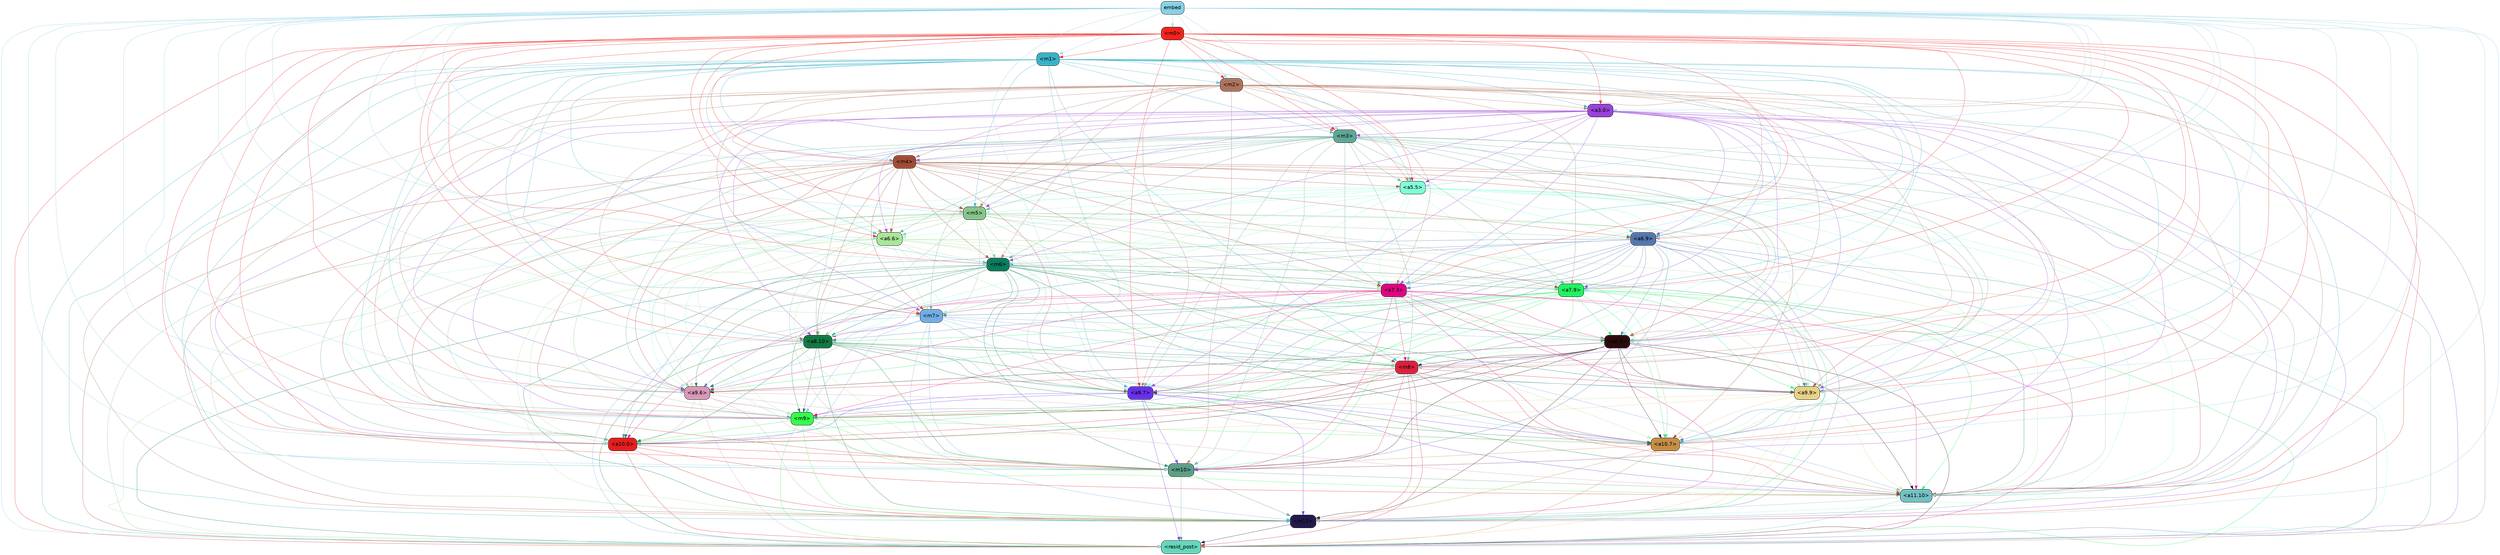 strict digraph "" {
	graph [bgcolor=transparent,
		layout=dot,
		overlap=false,
		splines=true
	];
	"<m11>"	[color=black,
		fillcolor="#221a4b",
		fontname=Helvetica,
		shape=box,
		style="filled, rounded"];
	"<resid_post>"	[color=black,
		fillcolor="#63d7bb",
		fontname=Helvetica,
		shape=box,
		style="filled, rounded"];
	"<m11>" -> "<resid_post>"	[color="#221a4b",
		penwidth=0.6];
	"<a11.10>"	[color=black,
		fillcolor="#73c0c3",
		fontname=Helvetica,
		shape=box,
		style="filled, rounded"];
	"<a11.10>" -> "<m11>"	[color="#73c0c3",
		penwidth=0.6];
	"<a11.10>" -> "<resid_post>"	[color="#73c0c3",
		penwidth=0.6];
	"<m10>"	[color=black,
		fillcolor="#5d9e87",
		fontname=Helvetica,
		shape=box,
		style="filled, rounded"];
	"<m10>" -> "<m11>"	[color="#5d9e87",
		penwidth=0.6];
	"<m10>" -> "<resid_post>"	[color="#5d9e87",
		penwidth=0.6];
	"<m10>" -> "<a11.10>"	[color="#5d9e87",
		penwidth=0.6];
	"<a10.7>"	[color=black,
		fillcolor="#c58d46",
		fontname=Helvetica,
		shape=box,
		style="filled, rounded"];
	"<a10.7>" -> "<m11>"	[color="#c58d46",
		penwidth=0.6];
	"<a10.7>" -> "<resid_post>"	[color="#c58d46",
		penwidth=0.6];
	"<a10.7>" -> "<a11.10>"	[color="#c58d46",
		penwidth=0.6];
	"<a10.7>" -> "<m10>"	[color="#c58d46",
		penwidth=0.6];
	"<a10.0>"	[color=black,
		fillcolor="#e41e1d",
		fontname=Helvetica,
		shape=box,
		style="filled, rounded"];
	"<a10.0>" -> "<m11>"	[color="#e41e1d",
		penwidth=0.6];
	"<a10.0>" -> "<resid_post>"	[color="#e41e1d",
		penwidth=0.6];
	"<a10.0>" -> "<a11.10>"	[color="#e41e1d",
		penwidth=0.6];
	"<a10.0>" -> "<m10>"	[color="#e41e1d",
		penwidth=0.6];
	"<m9>"	[color=black,
		fillcolor="#34fc49",
		fontname=Helvetica,
		shape=box,
		style="filled, rounded"];
	"<m9>" -> "<m11>"	[color="#34fc49",
		penwidth=0.6];
	"<m9>" -> "<resid_post>"	[color="#34fc49",
		penwidth=0.6];
	"<m9>" -> "<a11.10>"	[color="#34fc49",
		penwidth=0.6];
	"<m9>" -> "<m10>"	[color="#34fc49",
		penwidth=0.6];
	"<m9>" -> "<a10.7>"	[color="#34fc49",
		penwidth=0.6];
	"<m9>" -> "<a10.0>"	[color="#34fc49",
		penwidth=0.6];
	"<a9.9>"	[color=black,
		fillcolor="#e7d084",
		fontname=Helvetica,
		shape=box,
		style="filled, rounded"];
	"<a9.9>" -> "<m11>"	[color="#e7d084",
		penwidth=0.6];
	"<a9.9>" -> "<resid_post>"	[color="#e7d084",
		penwidth=0.6];
	"<a9.9>" -> "<a11.10>"	[color="#e7d084",
		penwidth=0.6];
	"<a9.9>" -> "<m10>"	[color="#e7d084",
		penwidth=0.6];
	"<a9.9>" -> "<a10.7>"	[color="#e7d084",
		penwidth=0.6];
	"<a9.9>" -> "<a10.0>"	[color="#e7d084",
		penwidth=0.6];
	"<a9.9>" -> "<m9>"	[color="#e7d084",
		penwidth=0.6];
	"<a9.7>"	[color=black,
		fillcolor="#6730eb",
		fontname=Helvetica,
		shape=box,
		style="filled, rounded"];
	"<a9.7>" -> "<m11>"	[color="#6730eb",
		penwidth=0.6];
	"<a9.7>" -> "<resid_post>"	[color="#6730eb",
		penwidth=0.6];
	"<a9.7>" -> "<a11.10>"	[color="#6730eb",
		penwidth=0.6];
	"<a9.7>" -> "<m10>"	[color="#6730eb",
		penwidth=0.6];
	"<a9.7>" -> "<a10.7>"	[color="#6730eb",
		penwidth=0.6];
	"<a9.7>" -> "<a10.0>"	[color="#6730eb",
		penwidth=0.6];
	"<a9.7>" -> "<m9>"	[color="#6730eb",
		penwidth=0.6];
	"<a9.6>"	[color=black,
		fillcolor="#d698b6",
		fontname=Helvetica,
		shape=box,
		style="filled, rounded"];
	"<a9.6>" -> "<m11>"	[color="#d698b6",
		penwidth=0.6];
	"<a9.6>" -> "<resid_post>"	[color="#d698b6",
		penwidth=0.6];
	"<a9.6>" -> "<a11.10>"	[color="#d698b6",
		penwidth=0.6];
	"<a9.6>" -> "<m10>"	[color="#d698b6",
		penwidth=0.6];
	"<a9.6>" -> "<a10.7>"	[color="#d698b6",
		penwidth=0.6];
	"<a9.6>" -> "<a10.0>"	[color="#d698b6",
		penwidth=0.6];
	"<a9.6>" -> "<m9>"	[color="#d698b6",
		penwidth=0.6];
	"<m8>"	[color=black,
		fillcolor="#db213d",
		fontname=Helvetica,
		shape=box,
		style="filled, rounded"];
	"<m8>" -> "<m11>"	[color="#db213d",
		penwidth=0.6];
	"<m8>" -> "<resid_post>"	[color="#db213d",
		penwidth=0.6];
	"<m8>" -> "<a11.10>"	[color="#db213d",
		penwidth=0.6];
	"<m8>" -> "<m10>"	[color="#db213d",
		penwidth=0.6];
	"<m8>" -> "<a10.7>"	[color="#db213d",
		penwidth=0.6];
	"<m8>" -> "<a10.0>"	[color="#db213d",
		penwidth=0.6];
	"<m8>" -> "<m9>"	[color="#db213d",
		penwidth=0.6];
	"<m8>" -> "<a9.9>"	[color="#db213d",
		penwidth=0.6];
	"<m8>" -> "<a9.7>"	[color="#db213d",
		penwidth=0.6];
	"<m8>" -> "<a9.6>"	[color="#db213d",
		penwidth=0.6];
	"<a8.10>"	[color=black,
		fillcolor="#127844",
		fontname=Helvetica,
		shape=box,
		style="filled, rounded"];
	"<a8.10>" -> "<m11>"	[color="#127844",
		penwidth=0.6];
	"<a8.10>" -> "<resid_post>"	[color="#127844",
		penwidth=0.6];
	"<a8.10>" -> "<a11.10>"	[color="#127844",
		penwidth=0.6];
	"<a8.10>" -> "<m10>"	[color="#127844",
		penwidth=0.6];
	"<a8.10>" -> "<a10.7>"	[color="#127844",
		penwidth=0.6];
	"<a8.10>" -> "<a10.0>"	[color="#127844",
		penwidth=0.6];
	"<a8.10>" -> "<m9>"	[color="#127844",
		penwidth=0.6];
	"<a8.10>" -> "<a9.9>"	[color="#127844",
		penwidth=0.6];
	"<a8.10>" -> "<a9.7>"	[color="#127844",
		penwidth=0.6];
	"<a8.10>" -> "<a9.6>"	[color="#127844",
		penwidth=0.6];
	"<a8.10>" -> "<m8>"	[color="#127844",
		penwidth=0.6];
	"<a8.6>"	[color=black,
		fillcolor="#2b0b0d",
		fontname=Helvetica,
		shape=box,
		style="filled, rounded"];
	"<a8.6>" -> "<m11>"	[color="#2b0b0d",
		penwidth=0.6];
	"<a8.6>" -> "<resid_post>"	[color="#2b0b0d",
		penwidth=0.6];
	"<a8.6>" -> "<a11.10>"	[color="#2b0b0d",
		penwidth=0.6];
	"<a8.6>" -> "<m10>"	[color="#2b0b0d",
		penwidth=0.6];
	"<a8.6>" -> "<a10.7>"	[color="#2b0b0d",
		penwidth=0.6];
	"<a8.6>" -> "<a10.0>"	[color="#2b0b0d",
		penwidth=0.6];
	"<a8.6>" -> "<m9>"	[color="#2b0b0d",
		penwidth=0.6];
	"<a8.6>" -> "<a9.9>"	[color="#2b0b0d",
		penwidth=0.6];
	"<a8.6>" -> "<a9.7>"	[color="#2b0b0d",
		penwidth=0.6];
	"<a8.6>" -> "<a9.6>"	[color="#2b0b0d",
		penwidth=0.6];
	"<a8.6>" -> "<m8>"	[color="#2b0b0d",
		penwidth=0.6];
	"<m7>"	[color=black,
		fillcolor="#6fade3",
		fontname=Helvetica,
		shape=box,
		style="filled, rounded"];
	"<m7>" -> "<m11>"	[color="#6fade3",
		penwidth=0.6];
	"<m7>" -> "<resid_post>"	[color="#6fade3",
		penwidth=0.6];
	"<m7>" -> "<a11.10>"	[color="#6fade3",
		penwidth=0.6];
	"<m7>" -> "<m10>"	[color="#6fade3",
		penwidth=0.6];
	"<m7>" -> "<a10.7>"	[color="#6fade3",
		penwidth=0.6];
	"<m7>" -> "<a10.0>"	[color="#6fade3",
		penwidth=0.6];
	"<m7>" -> "<m9>"	[color="#6fade3",
		penwidth=0.6];
	"<m7>" -> "<a9.9>"	[color="#6fade3",
		penwidth=0.6];
	"<m7>" -> "<a9.7>"	[color="#6fade3",
		penwidth=0.6];
	"<m7>" -> "<a9.6>"	[color="#6fade3",
		penwidth=0.6];
	"<m7>" -> "<m8>"	[color="#6fade3",
		penwidth=0.6];
	"<m7>" -> "<a8.10>"	[color="#6fade3",
		penwidth=0.6];
	"<m7>" -> "<a8.6>"	[color="#6fade3",
		penwidth=0.6];
	"<a7.9>"	[color=black,
		fillcolor="#1ef360",
		fontname=Helvetica,
		shape=box,
		style="filled, rounded"];
	"<a7.9>" -> "<m11>"	[color="#1ef360",
		penwidth=0.6];
	"<a7.9>" -> "<resid_post>"	[color="#1ef360",
		penwidth=0.6];
	"<a7.9>" -> "<a11.10>"	[color="#1ef360",
		penwidth=0.6];
	"<a7.9>" -> "<m10>"	[color="#1ef360",
		penwidth=0.6];
	"<a7.9>" -> "<a10.7>"	[color="#1ef360",
		penwidth=0.6];
	"<a7.9>" -> "<a10.0>"	[color="#1ef360",
		penwidth=0.6];
	"<a7.9>" -> "<m9>"	[color="#1ef360",
		penwidth=0.6];
	"<a7.9>" -> "<a9.9>"	[color="#1ef360",
		penwidth=0.6];
	"<a7.9>" -> "<a9.7>"	[color="#1ef360",
		penwidth=0.6];
	"<a7.9>" -> "<a9.6>"	[color="#1ef360",
		penwidth=0.6];
	"<a7.9>" -> "<m8>"	[color="#1ef360",
		penwidth=0.6];
	"<a7.9>" -> "<a8.10>"	[color="#1ef360",
		penwidth=0.6];
	"<a7.9>" -> "<a8.6>"	[color="#1ef360",
		penwidth=0.6];
	"<a7.9>" -> "<m7>"	[color="#1ef360",
		penwidth=0.6];
	"<a7.3>"	[color=black,
		fillcolor="#de0581",
		fontname=Helvetica,
		shape=box,
		style="filled, rounded"];
	"<a7.3>" -> "<m11>"	[color="#de0581",
		penwidth=0.6];
	"<a7.3>" -> "<resid_post>"	[color="#de0581",
		penwidth=0.6];
	"<a7.3>" -> "<a11.10>"	[color="#de0581",
		penwidth=0.6];
	"<a7.3>" -> "<m10>"	[color="#de0581",
		penwidth=0.6];
	"<a7.3>" -> "<a10.7>"	[color="#de0581",
		penwidth=0.6];
	"<a7.3>" -> "<a10.0>"	[color="#de0581",
		penwidth=0.6];
	"<a7.3>" -> "<m9>"	[color="#de0581",
		penwidth=0.6];
	"<a7.3>" -> "<a9.9>"	[color="#de0581",
		penwidth=0.6];
	"<a7.3>" -> "<a9.7>"	[color="#de0581",
		penwidth=0.6];
	"<a7.3>" -> "<a9.6>"	[color="#de0581",
		penwidth=0.6];
	"<a7.3>" -> "<m8>"	[color="#de0581",
		penwidth=0.6];
	"<a7.3>" -> "<a8.10>"	[color="#de0581",
		penwidth=0.6];
	"<a7.3>" -> "<a8.6>"	[color="#de0581",
		penwidth=0.6];
	"<a7.3>" -> "<m7>"	[color="#de0581",
		penwidth=0.6];
	"<m6>"	[color=black,
		fillcolor="#0a7c5c",
		fontname=Helvetica,
		shape=box,
		style="filled, rounded"];
	"<m6>" -> "<m11>"	[color="#0a7c5c",
		penwidth=0.6];
	"<m6>" -> "<resid_post>"	[color="#0a7c5c",
		penwidth=0.6];
	"<m6>" -> "<a11.10>"	[color="#0a7c5c",
		penwidth=0.6];
	"<m6>" -> "<m10>"	[color="#0a7c5c",
		penwidth=0.6];
	"<m6>" -> "<a10.7>"	[color="#0a7c5c",
		penwidth=0.6];
	"<m6>" -> "<a10.0>"	[color="#0a7c5c",
		penwidth=0.6];
	"<m6>" -> "<m9>"	[color="#0a7c5c",
		penwidth=0.6];
	"<m6>" -> "<a9.9>"	[color="#0a7c5c",
		penwidth=0.6];
	"<m6>" -> "<a9.7>"	[color="#0a7c5c",
		penwidth=0.6];
	"<m6>" -> "<a9.6>"	[color="#0a7c5c",
		penwidth=0.6];
	"<m6>" -> "<m8>"	[color="#0a7c5c",
		penwidth=0.6];
	"<m6>" -> "<a8.10>"	[color="#0a7c5c",
		penwidth=0.6];
	"<m6>" -> "<a8.6>"	[color="#0a7c5c",
		penwidth=0.6];
	"<m6>" -> "<m7>"	[color="#0a7c5c",
		penwidth=0.6];
	"<m6>" -> "<a7.9>"	[color="#0a7c5c",
		penwidth=0.6];
	"<m6>" -> "<a7.3>"	[color="#0a7c5c",
		penwidth=0.6];
	"<a6.9>"	[color=black,
		fillcolor="#5375ad",
		fontname=Helvetica,
		shape=box,
		style="filled, rounded"];
	"<a6.9>" -> "<m11>"	[color="#5375ad",
		penwidth=0.6];
	"<a6.9>" -> "<resid_post>"	[color="#5375ad",
		penwidth=0.6];
	"<a6.9>" -> "<a11.10>"	[color="#5375ad",
		penwidth=0.6];
	"<a6.9>" -> "<m10>"	[color="#5375ad",
		penwidth=0.6];
	"<a6.9>" -> "<a10.7>"	[color="#5375ad",
		penwidth=0.6];
	"<a6.9>" -> "<a10.0>"	[color="#5375ad",
		penwidth=0.6];
	"<a6.9>" -> "<m9>"	[color="#5375ad",
		penwidth=0.6];
	"<a6.9>" -> "<a9.9>"	[color="#5375ad",
		penwidth=0.6];
	"<a6.9>" -> "<a9.7>"	[color="#5375ad",
		penwidth=0.6];
	"<a6.9>" -> "<a9.6>"	[color="#5375ad",
		penwidth=0.6];
	"<a6.9>" -> "<m8>"	[color="#5375ad",
		penwidth=0.6];
	"<a6.9>" -> "<a8.10>"	[color="#5375ad",
		penwidth=0.6];
	"<a6.9>" -> "<a8.6>"	[color="#5375ad",
		penwidth=0.6];
	"<a6.9>" -> "<m7>"	[color="#5375ad",
		penwidth=0.6];
	"<a6.9>" -> "<a7.9>"	[color="#5375ad",
		penwidth=0.6];
	"<a6.9>" -> "<a7.3>"	[color="#5375ad",
		penwidth=0.6];
	"<a6.9>" -> "<m6>"	[color="#5375ad",
		penwidth=0.6];
	"<a6.6>"	[color=black,
		fillcolor="#a7e698",
		fontname=Helvetica,
		shape=box,
		style="filled, rounded"];
	"<a6.6>" -> "<m11>"	[color="#a7e698",
		penwidth=0.6];
	"<a6.6>" -> "<resid_post>"	[color="#a7e698",
		penwidth=0.6];
	"<a6.6>" -> "<a11.10>"	[color="#a7e698",
		penwidth=0.6];
	"<a6.6>" -> "<m10>"	[color="#a7e698",
		penwidth=0.6];
	"<a6.6>" -> "<a10.7>"	[color="#a7e698",
		penwidth=0.6];
	"<a6.6>" -> "<a10.0>"	[color="#a7e698",
		penwidth=0.6];
	"<a6.6>" -> "<m9>"	[color="#a7e698",
		penwidth=0.6];
	"<a6.6>" -> "<a9.9>"	[color="#a7e698",
		penwidth=0.6];
	"<a6.6>" -> "<a9.7>"	[color="#a7e698",
		penwidth=0.6];
	"<a6.6>" -> "<a9.6>"	[color="#a7e698",
		penwidth=0.6];
	"<a6.6>" -> "<m8>"	[color="#a7e698",
		penwidth=0.6];
	"<a6.6>" -> "<a8.10>"	[color="#a7e698",
		penwidth=0.6];
	"<a6.6>" -> "<a8.6>"	[color="#a7e698",
		penwidth=0.6];
	"<a6.6>" -> "<m7>"	[color="#a7e698",
		penwidth=0.6];
	"<a6.6>" -> "<a7.9>"	[color="#a7e698",
		penwidth=0.6];
	"<a6.6>" -> "<a7.3>"	[color="#a7e698",
		penwidth=0.6];
	"<a6.6>" -> "<m6>"	[color="#a7e698",
		penwidth=0.6];
	"<m5>"	[color=black,
		fillcolor="#86c58a",
		fontname=Helvetica,
		shape=box,
		style="filled, rounded"];
	"<m5>" -> "<m11>"	[color="#86c58a",
		penwidth=0.6];
	"<m5>" -> "<resid_post>"	[color="#86c58a",
		penwidth=0.6];
	"<m5>" -> "<a11.10>"	[color="#86c58a",
		penwidth=0.6];
	"<m5>" -> "<m10>"	[color="#86c58a",
		penwidth=0.6];
	"<m5>" -> "<a10.7>"	[color="#86c58a",
		penwidth=0.6];
	"<m5>" -> "<a10.0>"	[color="#86c58a",
		penwidth=0.6];
	"<m5>" -> "<m9>"	[color="#86c58a",
		penwidth=0.6];
	"<m5>" -> "<a9.9>"	[color="#86c58a",
		penwidth=0.6];
	"<m5>" -> "<a9.7>"	[color="#86c58a",
		penwidth=0.6];
	"<m5>" -> "<a9.6>"	[color="#86c58a",
		penwidth=0.6];
	"<m5>" -> "<m8>"	[color="#86c58a",
		penwidth=0.6];
	"<m5>" -> "<a8.10>"	[color="#86c58a",
		penwidth=0.6];
	"<m5>" -> "<a8.6>"	[color="#86c58a",
		penwidth=0.6];
	"<m5>" -> "<m7>"	[color="#86c58a",
		penwidth=0.6];
	"<m5>" -> "<a7.9>"	[color="#86c58a",
		penwidth=0.6];
	"<m5>" -> "<a7.3>"	[color="#86c58a",
		penwidth=0.6];
	"<m5>" -> "<m6>"	[color="#86c58a",
		penwidth=0.6];
	"<m5>" -> "<a6.9>"	[color="#86c58a",
		penwidth=0.6];
	"<m5>" -> "<a6.6>"	[color="#86c58a",
		penwidth=0.6];
	"<a5.5>"	[color=black,
		fillcolor="#81fed6",
		fontname=Helvetica,
		shape=box,
		style="filled, rounded"];
	"<a5.5>" -> "<m11>"	[color="#81fed6",
		penwidth=0.6];
	"<a5.5>" -> "<resid_post>"	[color="#81fed6",
		penwidth=0.6];
	"<a5.5>" -> "<a11.10>"	[color="#81fed6",
		penwidth=0.6];
	"<a5.5>" -> "<m10>"	[color="#81fed6",
		penwidth=0.6];
	"<a5.5>" -> "<a10.7>"	[color="#81fed6",
		penwidth=0.6];
	"<a5.5>" -> "<a10.0>"	[color="#81fed6",
		penwidth=0.6];
	"<a5.5>" -> "<m9>"	[color="#81fed6",
		penwidth=0.6];
	"<a5.5>" -> "<a9.9>"	[color="#81fed6",
		penwidth=0.6];
	"<a5.5>" -> "<a9.7>"	[color="#81fed6",
		penwidth=0.6];
	"<a5.5>" -> "<a9.6>"	[color="#81fed6",
		penwidth=0.6];
	"<a5.5>" -> "<m8>"	[color="#81fed6",
		penwidth=0.6];
	"<a5.5>" -> "<a8.10>"	[color="#81fed6",
		penwidth=0.6];
	"<a5.5>" -> "<a8.6>"	[color="#81fed6",
		penwidth=0.6];
	"<a5.5>" -> "<m7>"	[color="#81fed6",
		penwidth=0.6];
	"<a5.5>" -> "<a7.9>"	[color="#81fed6",
		penwidth=0.6];
	"<a5.5>" -> "<a7.3>"	[color="#81fed6",
		penwidth=0.6];
	"<a5.5>" -> "<m6>"	[color="#81fed6",
		penwidth=0.6];
	"<a5.5>" -> "<a6.9>"	[color="#81fed6",
		penwidth=0.6];
	"<a5.5>" -> "<a6.6>"	[color="#81fed6",
		penwidth=0.6];
	"<a5.5>" -> "<m5>"	[color="#81fed6",
		penwidth=0.6];
	"<m4>"	[color=black,
		fillcolor="#a04a33",
		fontname=Helvetica,
		shape=box,
		style="filled, rounded"];
	"<m4>" -> "<m11>"	[color="#a04a33",
		penwidth=0.6];
	"<m4>" -> "<resid_post>"	[color="#a04a33",
		penwidth=0.6];
	"<m4>" -> "<a11.10>"	[color="#a04a33",
		penwidth=0.6];
	"<m4>" -> "<m10>"	[color="#a04a33",
		penwidth=0.6];
	"<m4>" -> "<a10.7>"	[color="#a04a33",
		penwidth=0.6];
	"<m4>" -> "<a10.0>"	[color="#a04a33",
		penwidth=0.6];
	"<m4>" -> "<m9>"	[color="#a04a33",
		penwidth=0.6];
	"<m4>" -> "<a9.9>"	[color="#a04a33",
		penwidth=0.6];
	"<m4>" -> "<a9.7>"	[color="#a04a33",
		penwidth=0.6];
	"<m4>" -> "<a9.6>"	[color="#a04a33",
		penwidth=0.6];
	"<m4>" -> "<m8>"	[color="#a04a33",
		penwidth=0.6];
	"<m4>" -> "<a8.10>"	[color="#a04a33",
		penwidth=0.6];
	"<m4>" -> "<a8.6>"	[color="#a04a33",
		penwidth=0.6];
	"<m4>" -> "<m7>"	[color="#a04a33",
		penwidth=0.6];
	"<m4>" -> "<a7.9>"	[color="#a04a33",
		penwidth=0.6];
	"<m4>" -> "<a7.3>"	[color="#a04a33",
		penwidth=0.6];
	"<m4>" -> "<m6>"	[color="#a04a33",
		penwidth=0.6];
	"<m4>" -> "<a6.9>"	[color="#a04a33",
		penwidth=0.6];
	"<m4>" -> "<a6.6>"	[color="#a04a33",
		penwidth=0.6];
	"<m4>" -> "<m5>"	[color="#a04a33",
		penwidth=0.6];
	"<m4>" -> "<a5.5>"	[color="#a04a33",
		penwidth=0.6];
	"<m3>"	[color=black,
		fillcolor="#5ea695",
		fontname=Helvetica,
		shape=box,
		style="filled, rounded"];
	"<m3>" -> "<m11>"	[color="#5ea695",
		penwidth=0.6];
	"<m3>" -> "<resid_post>"	[color="#5ea695",
		penwidth=0.6];
	"<m3>" -> "<a11.10>"	[color="#5ea695",
		penwidth=0.6];
	"<m3>" -> "<m10>"	[color="#5ea695",
		penwidth=0.6];
	"<m3>" -> "<a10.7>"	[color="#5ea695",
		penwidth=0.6];
	"<m3>" -> "<a10.0>"	[color="#5ea695",
		penwidth=0.6];
	"<m3>" -> "<m9>"	[color="#5ea695",
		penwidth=0.6];
	"<m3>" -> "<a9.9>"	[color="#5ea695",
		penwidth=0.6];
	"<m3>" -> "<a9.7>"	[color="#5ea695",
		penwidth=0.6];
	"<m3>" -> "<a9.6>"	[color="#5ea695",
		penwidth=0.6];
	"<m3>" -> "<m8>"	[color="#5ea695",
		penwidth=0.6];
	"<m3>" -> "<a8.10>"	[color="#5ea695",
		penwidth=0.6];
	"<m3>" -> "<a8.6>"	[color="#5ea695",
		penwidth=0.6];
	"<m3>" -> "<m7>"	[color="#5ea695",
		penwidth=0.6];
	"<m3>" -> "<a7.9>"	[color="#5ea695",
		penwidth=0.6];
	"<m3>" -> "<a7.3>"	[color="#5ea695",
		penwidth=0.6];
	"<m3>" -> "<m6>"	[color="#5ea695",
		penwidth=0.6];
	"<m3>" -> "<a6.9>"	[color="#5ea695",
		penwidth=0.6];
	"<m3>" -> "<a6.6>"	[color="#5ea695",
		penwidth=0.6];
	"<m3>" -> "<m5>"	[color="#5ea695",
		penwidth=0.6];
	"<m3>" -> "<a5.5>"	[color="#5ea695",
		penwidth=0.6];
	"<m3>" -> "<m4>"	[color="#5ea695",
		penwidth=0.6];
	"<a3.0>"	[color=black,
		fillcolor="#9842da",
		fontname=Helvetica,
		shape=box,
		style="filled, rounded"];
	"<a3.0>" -> "<m11>"	[color="#9842da",
		penwidth=0.6];
	"<a3.0>" -> "<resid_post>"	[color="#9842da",
		penwidth=0.6];
	"<a3.0>" -> "<a11.10>"	[color="#9842da",
		penwidth=0.6];
	"<a3.0>" -> "<m10>"	[color="#9842da",
		penwidth=0.6];
	"<a3.0>" -> "<a10.7>"	[color="#9842da",
		penwidth=0.6];
	"<a3.0>" -> "<a10.0>"	[color="#9842da",
		penwidth=0.6];
	"<a3.0>" -> "<m9>"	[color="#9842da",
		penwidth=0.6];
	"<a3.0>" -> "<a9.9>"	[color="#9842da",
		penwidth=0.6];
	"<a3.0>" -> "<a9.7>"	[color="#9842da",
		penwidth=0.6];
	"<a3.0>" -> "<a9.6>"	[color="#9842da",
		penwidth=0.6];
	"<a3.0>" -> "<m8>"	[color="#9842da",
		penwidth=0.6];
	"<a3.0>" -> "<a8.10>"	[color="#9842da",
		penwidth=0.6];
	"<a3.0>" -> "<a8.6>"	[color="#9842da",
		penwidth=0.6];
	"<a3.0>" -> "<m7>"	[color="#9842da",
		penwidth=0.6];
	"<a3.0>" -> "<a7.9>"	[color="#9842da",
		penwidth=0.6];
	"<a3.0>" -> "<a7.3>"	[color="#9842da",
		penwidth=0.6];
	"<a3.0>" -> "<m6>"	[color="#9842da",
		penwidth=0.6];
	"<a3.0>" -> "<a6.9>"	[color="#9842da",
		penwidth=0.6];
	"<a3.0>" -> "<a6.6>"	[color="#9842da",
		penwidth=0.6];
	"<a3.0>" -> "<m5>"	[color="#9842da",
		penwidth=0.6];
	"<a3.0>" -> "<a5.5>"	[color="#9842da",
		penwidth=0.6];
	"<a3.0>" -> "<m4>"	[color="#9842da",
		penwidth=0.6];
	"<a3.0>" -> "<m3>"	[color="#9842da",
		penwidth=0.6];
	"<m2>"	[color=black,
		fillcolor="#ad735c",
		fontname=Helvetica,
		shape=box,
		style="filled, rounded"];
	"<m2>" -> "<m11>"	[color="#ad735c",
		penwidth=0.6];
	"<m2>" -> "<resid_post>"	[color="#ad735c",
		penwidth=0.6];
	"<m2>" -> "<a11.10>"	[color="#ad735c",
		penwidth=0.6];
	"<m2>" -> "<m10>"	[color="#ad735c",
		penwidth=0.6];
	"<m2>" -> "<a10.7>"	[color="#ad735c",
		penwidth=0.6];
	"<m2>" -> "<a10.0>"	[color="#ad735c",
		penwidth=0.6];
	"<m2>" -> "<m9>"	[color="#ad735c",
		penwidth=0.6];
	"<m2>" -> "<a9.9>"	[color="#ad735c",
		penwidth=0.6];
	"<m2>" -> "<a9.7>"	[color="#ad735c",
		penwidth=0.6];
	"<m2>" -> "<a9.6>"	[color="#ad735c",
		penwidth=0.6];
	"<m2>" -> "<m8>"	[color="#ad735c",
		penwidth=0.6];
	"<m2>" -> "<a8.10>"	[color="#ad735c",
		penwidth=0.6];
	"<m2>" -> "<a8.6>"	[color="#ad735c",
		penwidth=0.6];
	"<m2>" -> "<m7>"	[color="#ad735c",
		penwidth=0.6];
	"<m2>" -> "<a7.9>"	[color="#ad735c",
		penwidth=0.6];
	"<m2>" -> "<a7.3>"	[color="#ad735c",
		penwidth=0.6];
	"<m2>" -> "<m6>"	[color="#ad735c",
		penwidth=0.6];
	"<m2>" -> "<a6.9>"	[color="#ad735c",
		penwidth=0.6];
	"<m2>" -> "<a6.6>"	[color="#ad735c",
		penwidth=0.6];
	"<m2>" -> "<m5>"	[color="#ad735c",
		penwidth=0.6];
	"<m2>" -> "<a5.5>"	[color="#ad735c",
		penwidth=0.6];
	"<m2>" -> "<m4>"	[color="#ad735c",
		penwidth=0.6];
	"<m2>" -> "<m3>"	[color="#ad735c",
		penwidth=0.6];
	"<m2>" -> "<a3.0>"	[color="#ad735c",
		penwidth=0.6];
	"<m1>"	[color=black,
		fillcolor="#37b1c8",
		fontname=Helvetica,
		shape=box,
		style="filled, rounded"];
	"<m1>" -> "<m11>"	[color="#37b1c8",
		penwidth=0.6];
	"<m1>" -> "<resid_post>"	[color="#37b1c8",
		penwidth=0.6];
	"<m1>" -> "<a11.10>"	[color="#37b1c8",
		penwidth=0.6];
	"<m1>" -> "<m10>"	[color="#37b1c8",
		penwidth=0.6];
	"<m1>" -> "<a10.7>"	[color="#37b1c8",
		penwidth=0.6];
	"<m1>" -> "<a10.0>"	[color="#37b1c8",
		penwidth=0.6];
	"<m1>" -> "<m9>"	[color="#37b1c8",
		penwidth=0.6];
	"<m1>" -> "<a9.9>"	[color="#37b1c8",
		penwidth=0.6];
	"<m1>" -> "<a9.7>"	[color="#37b1c8",
		penwidth=0.6];
	"<m1>" -> "<a9.6>"	[color="#37b1c8",
		penwidth=0.6];
	"<m1>" -> "<m8>"	[color="#37b1c8",
		penwidth=0.6];
	"<m1>" -> "<a8.10>"	[color="#37b1c8",
		penwidth=0.6];
	"<m1>" -> "<a8.6>"	[color="#37b1c8",
		penwidth=0.6];
	"<m1>" -> "<m7>"	[color="#37b1c8",
		penwidth=0.6];
	"<m1>" -> "<a7.9>"	[color="#37b1c8",
		penwidth=0.6];
	"<m1>" -> "<a7.3>"	[color="#37b1c8",
		penwidth=0.6];
	"<m1>" -> "<m6>"	[color="#37b1c8",
		penwidth=0.6];
	"<m1>" -> "<a6.9>"	[color="#37b1c8",
		penwidth=0.6];
	"<m1>" -> "<a6.6>"	[color="#37b1c8",
		penwidth=0.6];
	"<m1>" -> "<m5>"	[color="#37b1c8",
		penwidth=0.6];
	"<m1>" -> "<a5.5>"	[color="#37b1c8",
		penwidth=0.6];
	"<m1>" -> "<m4>"	[color="#37b1c8",
		penwidth=0.6];
	"<m1>" -> "<m3>"	[color="#37b1c8",
		penwidth=0.6];
	"<m1>" -> "<a3.0>"	[color="#37b1c8",
		penwidth=0.6];
	"<m1>" -> "<m2>"	[color="#37b1c8",
		penwidth=0.6];
	"<m0>"	[color=black,
		fillcolor="#ee241d",
		fontname=Helvetica,
		shape=box,
		style="filled, rounded"];
	"<m0>" -> "<m11>"	[color="#ee241d",
		penwidth=0.6];
	"<m0>" -> "<resid_post>"	[color="#ee241d",
		penwidth=0.6];
	"<m0>" -> "<a11.10>"	[color="#ee241d",
		penwidth=0.6];
	"<m0>" -> "<m10>"	[color="#ee241d",
		penwidth=0.6];
	"<m0>" -> "<a10.7>"	[color="#ee241d",
		penwidth=0.6];
	"<m0>" -> "<a10.0>"	[color="#ee241d",
		penwidth=0.6];
	"<m0>" -> "<m9>"	[color="#ee241d",
		penwidth=0.6];
	"<m0>" -> "<a9.9>"	[color="#ee241d",
		penwidth=0.6];
	"<m0>" -> "<a9.7>"	[color="#ee241d",
		penwidth=0.6];
	"<m0>" -> "<a9.6>"	[color="#ee241d",
		penwidth=0.6];
	"<m0>" -> "<m8>"	[color="#ee241d",
		penwidth=0.6];
	"<m0>" -> "<a8.10>"	[color="#ee241d",
		penwidth=0.6];
	"<m0>" -> "<a8.6>"	[color="#ee241d",
		penwidth=0.6];
	"<m0>" -> "<m7>"	[color="#ee241d",
		penwidth=0.6];
	"<m0>" -> "<a7.9>"	[color="#ee241d",
		penwidth=0.6];
	"<m0>" -> "<a7.3>"	[color="#ee241d",
		penwidth=0.6];
	"<m0>" -> "<m6>"	[color="#ee241d",
		penwidth=0.6];
	"<m0>" -> "<a6.9>"	[color="#ee241d",
		penwidth=0.6];
	"<m0>" -> "<a6.6>"	[color="#ee241d",
		penwidth=0.6];
	"<m0>" -> "<m5>"	[color="#ee241d",
		penwidth=0.6];
	"<m0>" -> "<a5.5>"	[color="#ee241d",
		penwidth=0.6];
	"<m0>" -> "<m4>"	[color="#ee241d",
		penwidth=0.6];
	"<m0>" -> "<m3>"	[color="#ee241d",
		penwidth=0.6];
	"<m0>" -> "<a3.0>"	[color="#ee241d",
		penwidth=0.6];
	"<m0>" -> "<m2>"	[color="#ee241d",
		penwidth=0.6];
	"<m0>" -> "<m1>"	[color="#ee241d",
		penwidth=0.6];
	embed	[color=black,
		fillcolor="#87d0e3",
		fontname=Helvetica,
		shape=box,
		style="filled, rounded"];
	embed -> "<m11>"	[color="#87d0e3",
		penwidth=0.6];
	embed -> "<resid_post>"	[color="#87d0e3",
		penwidth=0.6];
	embed -> "<a11.10>"	[color="#87d0e3",
		penwidth=0.6];
	embed -> "<m10>"	[color="#87d0e3",
		penwidth=0.6];
	embed -> "<a10.7>"	[color="#87d0e3",
		penwidth=0.6];
	embed -> "<a10.0>"	[color="#87d0e3",
		penwidth=0.6];
	embed -> "<m9>"	[color="#87d0e3",
		penwidth=0.6];
	embed -> "<a9.9>"	[color="#87d0e3",
		penwidth=0.6];
	embed -> "<a9.7>"	[color="#87d0e3",
		penwidth=0.6];
	embed -> "<a9.6>"	[color="#87d0e3",
		penwidth=0.6];
	embed -> "<m8>"	[color="#87d0e3",
		penwidth=0.6];
	embed -> "<a8.10>"	[color="#87d0e3",
		penwidth=0.6];
	embed -> "<a8.6>"	[color="#87d0e3",
		penwidth=0.6];
	embed -> "<m7>"	[color="#87d0e3",
		penwidth=0.6];
	embed -> "<a7.9>"	[color="#87d0e3",
		penwidth=0.6];
	embed -> "<a7.3>"	[color="#87d0e3",
		penwidth=0.6];
	embed -> "<m6>"	[color="#87d0e3",
		penwidth=0.6];
	embed -> "<a6.9>"	[color="#87d0e3",
		penwidth=0.6];
	embed -> "<a6.6>"	[color="#87d0e3",
		penwidth=0.6];
	embed -> "<m5>"	[color="#87d0e3",
		penwidth=0.6];
	embed -> "<a5.5>"	[color="#87d0e3",
		penwidth=0.6];
	embed -> "<m4>"	[color="#87d0e3",
		penwidth=0.6];
	embed -> "<m3>"	[color="#87d0e3",
		penwidth=0.6];
	embed -> "<a3.0>"	[color="#87d0e3",
		penwidth=0.6];
	embed -> "<m2>"	[color="#87d0e3",
		penwidth=0.6];
	embed -> "<m1>"	[color="#87d0e3",
		penwidth=0.6];
	embed -> "<m0>"	[color="#87d0e3",
		penwidth=0.6];
}
